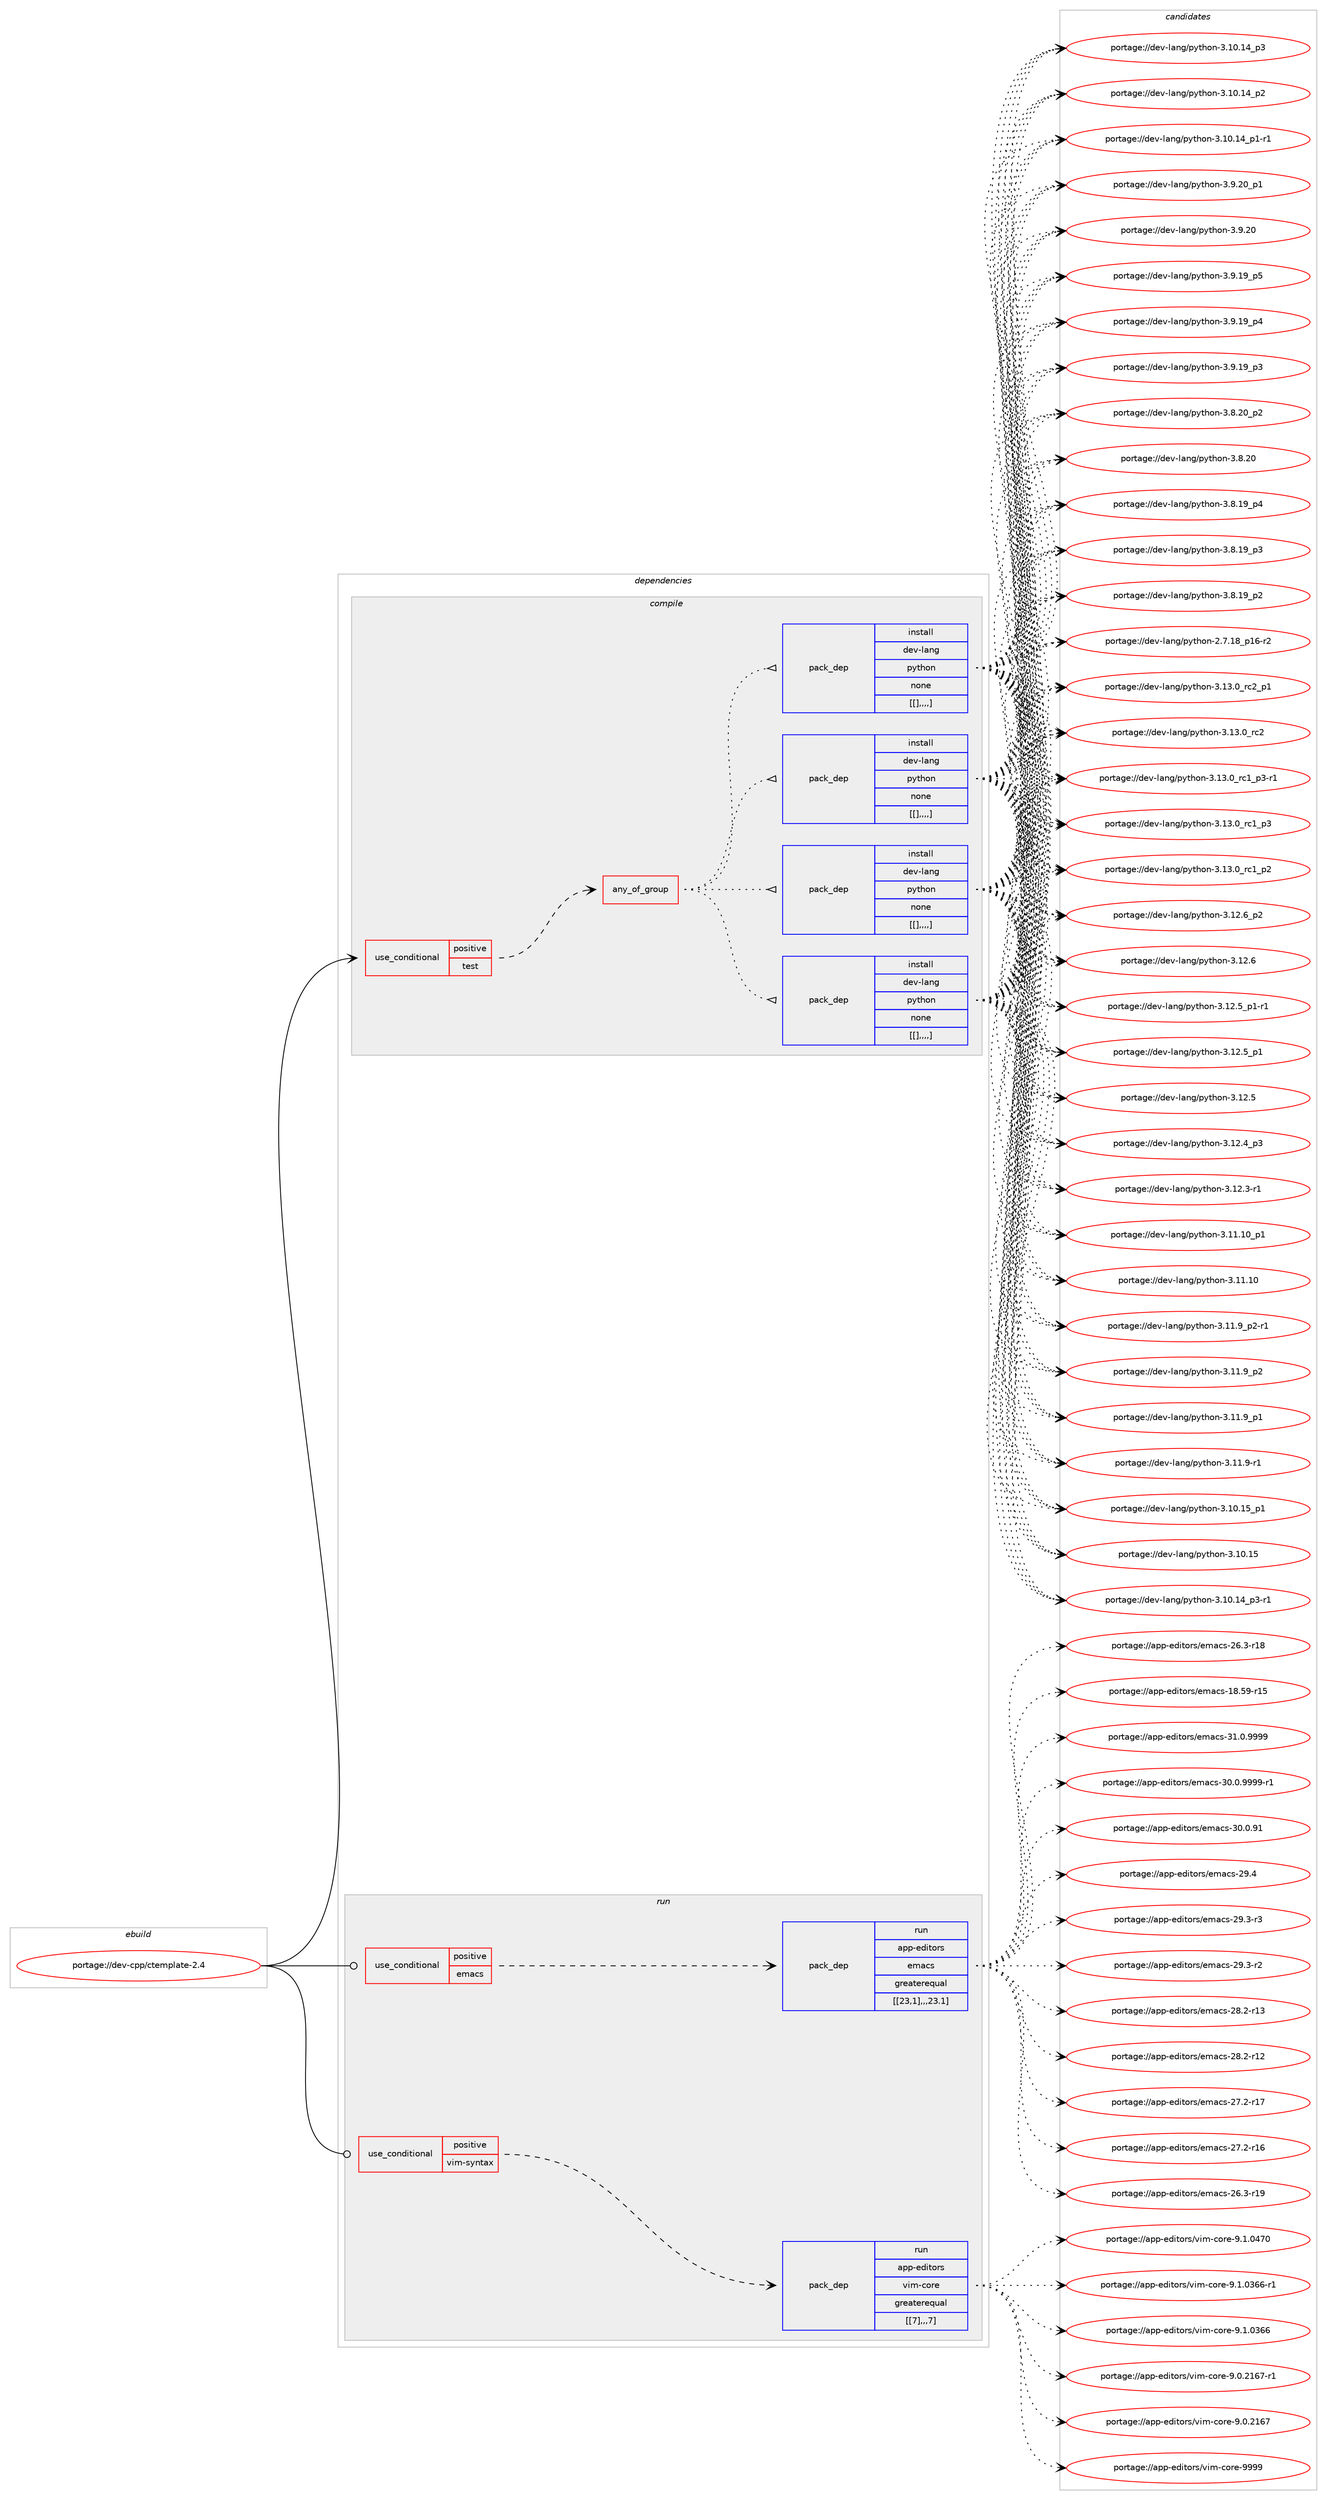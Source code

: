 digraph prolog {

# *************
# Graph options
# *************

newrank=true;
concentrate=true;
compound=true;
graph [rankdir=LR,fontname=Helvetica,fontsize=10,ranksep=1.5];#, ranksep=2.5, nodesep=0.2];
edge  [arrowhead=vee];
node  [fontname=Helvetica,fontsize=10];

# **********
# The ebuild
# **********

subgraph cluster_leftcol {
color=gray;
label=<<i>ebuild</i>>;
id [label="portage://dev-cpp/ctemplate-2.4", color=red, width=4, href="../dev-cpp/ctemplate-2.4.svg"];
}

# ****************
# The dependencies
# ****************

subgraph cluster_midcol {
color=gray;
label=<<i>dependencies</i>>;
subgraph cluster_compile {
fillcolor="#eeeeee";
style=filled;
label=<<i>compile</i>>;
subgraph cond17157 {
dependency64709 [label=<<TABLE BORDER="0" CELLBORDER="1" CELLSPACING="0" CELLPADDING="4"><TR><TD ROWSPAN="3" CELLPADDING="10">use_conditional</TD></TR><TR><TD>positive</TD></TR><TR><TD>test</TD></TR></TABLE>>, shape=none, color=red];
subgraph any848 {
dependency64710 [label=<<TABLE BORDER="0" CELLBORDER="1" CELLSPACING="0" CELLPADDING="4"><TR><TD CELLPADDING="10">any_of_group</TD></TR></TABLE>>, shape=none, color=red];subgraph pack46635 {
dependency64711 [label=<<TABLE BORDER="0" CELLBORDER="1" CELLSPACING="0" CELLPADDING="4" WIDTH="220"><TR><TD ROWSPAN="6" CELLPADDING="30">pack_dep</TD></TR><TR><TD WIDTH="110">install</TD></TR><TR><TD>dev-lang</TD></TR><TR><TD>python</TD></TR><TR><TD>none</TD></TR><TR><TD>[[],,,,]</TD></TR></TABLE>>, shape=none, color=blue];
}
dependency64710:e -> dependency64711:w [weight=20,style="dotted",arrowhead="oinv"];
subgraph pack46636 {
dependency64712 [label=<<TABLE BORDER="0" CELLBORDER="1" CELLSPACING="0" CELLPADDING="4" WIDTH="220"><TR><TD ROWSPAN="6" CELLPADDING="30">pack_dep</TD></TR><TR><TD WIDTH="110">install</TD></TR><TR><TD>dev-lang</TD></TR><TR><TD>python</TD></TR><TR><TD>none</TD></TR><TR><TD>[[],,,,]</TD></TR></TABLE>>, shape=none, color=blue];
}
dependency64710:e -> dependency64712:w [weight=20,style="dotted",arrowhead="oinv"];
subgraph pack46637 {
dependency64713 [label=<<TABLE BORDER="0" CELLBORDER="1" CELLSPACING="0" CELLPADDING="4" WIDTH="220"><TR><TD ROWSPAN="6" CELLPADDING="30">pack_dep</TD></TR><TR><TD WIDTH="110">install</TD></TR><TR><TD>dev-lang</TD></TR><TR><TD>python</TD></TR><TR><TD>none</TD></TR><TR><TD>[[],,,,]</TD></TR></TABLE>>, shape=none, color=blue];
}
dependency64710:e -> dependency64713:w [weight=20,style="dotted",arrowhead="oinv"];
subgraph pack46638 {
dependency64714 [label=<<TABLE BORDER="0" CELLBORDER="1" CELLSPACING="0" CELLPADDING="4" WIDTH="220"><TR><TD ROWSPAN="6" CELLPADDING="30">pack_dep</TD></TR><TR><TD WIDTH="110">install</TD></TR><TR><TD>dev-lang</TD></TR><TR><TD>python</TD></TR><TR><TD>none</TD></TR><TR><TD>[[],,,,]</TD></TR></TABLE>>, shape=none, color=blue];
}
dependency64710:e -> dependency64714:w [weight=20,style="dotted",arrowhead="oinv"];
}
dependency64709:e -> dependency64710:w [weight=20,style="dashed",arrowhead="vee"];
}
id:e -> dependency64709:w [weight=20,style="solid",arrowhead="vee"];
}
subgraph cluster_compileandrun {
fillcolor="#eeeeee";
style=filled;
label=<<i>compile and run</i>>;
}
subgraph cluster_run {
fillcolor="#eeeeee";
style=filled;
label=<<i>run</i>>;
subgraph cond17158 {
dependency64715 [label=<<TABLE BORDER="0" CELLBORDER="1" CELLSPACING="0" CELLPADDING="4"><TR><TD ROWSPAN="3" CELLPADDING="10">use_conditional</TD></TR><TR><TD>positive</TD></TR><TR><TD>emacs</TD></TR></TABLE>>, shape=none, color=red];
subgraph pack46639 {
dependency64716 [label=<<TABLE BORDER="0" CELLBORDER="1" CELLSPACING="0" CELLPADDING="4" WIDTH="220"><TR><TD ROWSPAN="6" CELLPADDING="30">pack_dep</TD></TR><TR><TD WIDTH="110">run</TD></TR><TR><TD>app-editors</TD></TR><TR><TD>emacs</TD></TR><TR><TD>greaterequal</TD></TR><TR><TD>[[23,1],,,23.1]</TD></TR></TABLE>>, shape=none, color=blue];
}
dependency64715:e -> dependency64716:w [weight=20,style="dashed",arrowhead="vee"];
}
id:e -> dependency64715:w [weight=20,style="solid",arrowhead="odot"];
subgraph cond17159 {
dependency64717 [label=<<TABLE BORDER="0" CELLBORDER="1" CELLSPACING="0" CELLPADDING="4"><TR><TD ROWSPAN="3" CELLPADDING="10">use_conditional</TD></TR><TR><TD>positive</TD></TR><TR><TD>vim-syntax</TD></TR></TABLE>>, shape=none, color=red];
subgraph pack46640 {
dependency64718 [label=<<TABLE BORDER="0" CELLBORDER="1" CELLSPACING="0" CELLPADDING="4" WIDTH="220"><TR><TD ROWSPAN="6" CELLPADDING="30">pack_dep</TD></TR><TR><TD WIDTH="110">run</TD></TR><TR><TD>app-editors</TD></TR><TR><TD>vim-core</TD></TR><TR><TD>greaterequal</TD></TR><TR><TD>[[7],,,7]</TD></TR></TABLE>>, shape=none, color=blue];
}
dependency64717:e -> dependency64718:w [weight=20,style="dashed",arrowhead="vee"];
}
id:e -> dependency64717:w [weight=20,style="solid",arrowhead="odot"];
}
}

# **************
# The candidates
# **************

subgraph cluster_choices {
rank=same;
color=gray;
label=<<i>candidates</i>>;

subgraph choice46635 {
color=black;
nodesep=1;
choice100101118451089711010347112121116104111110455146495146489511499509511249 [label="portage://dev-lang/python-3.13.0_rc2_p1", color=red, width=4,href="../dev-lang/python-3.13.0_rc2_p1.svg"];
choice10010111845108971101034711212111610411111045514649514648951149950 [label="portage://dev-lang/python-3.13.0_rc2", color=red, width=4,href="../dev-lang/python-3.13.0_rc2.svg"];
choice1001011184510897110103471121211161041111104551464951464895114994995112514511449 [label="portage://dev-lang/python-3.13.0_rc1_p3-r1", color=red, width=4,href="../dev-lang/python-3.13.0_rc1_p3-r1.svg"];
choice100101118451089711010347112121116104111110455146495146489511499499511251 [label="portage://dev-lang/python-3.13.0_rc1_p3", color=red, width=4,href="../dev-lang/python-3.13.0_rc1_p3.svg"];
choice100101118451089711010347112121116104111110455146495146489511499499511250 [label="portage://dev-lang/python-3.13.0_rc1_p2", color=red, width=4,href="../dev-lang/python-3.13.0_rc1_p2.svg"];
choice100101118451089711010347112121116104111110455146495046549511250 [label="portage://dev-lang/python-3.12.6_p2", color=red, width=4,href="../dev-lang/python-3.12.6_p2.svg"];
choice10010111845108971101034711212111610411111045514649504654 [label="portage://dev-lang/python-3.12.6", color=red, width=4,href="../dev-lang/python-3.12.6.svg"];
choice1001011184510897110103471121211161041111104551464950465395112494511449 [label="portage://dev-lang/python-3.12.5_p1-r1", color=red, width=4,href="../dev-lang/python-3.12.5_p1-r1.svg"];
choice100101118451089711010347112121116104111110455146495046539511249 [label="portage://dev-lang/python-3.12.5_p1", color=red, width=4,href="../dev-lang/python-3.12.5_p1.svg"];
choice10010111845108971101034711212111610411111045514649504653 [label="portage://dev-lang/python-3.12.5", color=red, width=4,href="../dev-lang/python-3.12.5.svg"];
choice100101118451089711010347112121116104111110455146495046529511251 [label="portage://dev-lang/python-3.12.4_p3", color=red, width=4,href="../dev-lang/python-3.12.4_p3.svg"];
choice100101118451089711010347112121116104111110455146495046514511449 [label="portage://dev-lang/python-3.12.3-r1", color=red, width=4,href="../dev-lang/python-3.12.3-r1.svg"];
choice10010111845108971101034711212111610411111045514649494649489511249 [label="portage://dev-lang/python-3.11.10_p1", color=red, width=4,href="../dev-lang/python-3.11.10_p1.svg"];
choice1001011184510897110103471121211161041111104551464949464948 [label="portage://dev-lang/python-3.11.10", color=red, width=4,href="../dev-lang/python-3.11.10.svg"];
choice1001011184510897110103471121211161041111104551464949465795112504511449 [label="portage://dev-lang/python-3.11.9_p2-r1", color=red, width=4,href="../dev-lang/python-3.11.9_p2-r1.svg"];
choice100101118451089711010347112121116104111110455146494946579511250 [label="portage://dev-lang/python-3.11.9_p2", color=red, width=4,href="../dev-lang/python-3.11.9_p2.svg"];
choice100101118451089711010347112121116104111110455146494946579511249 [label="portage://dev-lang/python-3.11.9_p1", color=red, width=4,href="../dev-lang/python-3.11.9_p1.svg"];
choice100101118451089711010347112121116104111110455146494946574511449 [label="portage://dev-lang/python-3.11.9-r1", color=red, width=4,href="../dev-lang/python-3.11.9-r1.svg"];
choice10010111845108971101034711212111610411111045514649484649539511249 [label="portage://dev-lang/python-3.10.15_p1", color=red, width=4,href="../dev-lang/python-3.10.15_p1.svg"];
choice1001011184510897110103471121211161041111104551464948464953 [label="portage://dev-lang/python-3.10.15", color=red, width=4,href="../dev-lang/python-3.10.15.svg"];
choice100101118451089711010347112121116104111110455146494846495295112514511449 [label="portage://dev-lang/python-3.10.14_p3-r1", color=red, width=4,href="../dev-lang/python-3.10.14_p3-r1.svg"];
choice10010111845108971101034711212111610411111045514649484649529511251 [label="portage://dev-lang/python-3.10.14_p3", color=red, width=4,href="../dev-lang/python-3.10.14_p3.svg"];
choice10010111845108971101034711212111610411111045514649484649529511250 [label="portage://dev-lang/python-3.10.14_p2", color=red, width=4,href="../dev-lang/python-3.10.14_p2.svg"];
choice100101118451089711010347112121116104111110455146494846495295112494511449 [label="portage://dev-lang/python-3.10.14_p1-r1", color=red, width=4,href="../dev-lang/python-3.10.14_p1-r1.svg"];
choice100101118451089711010347112121116104111110455146574650489511249 [label="portage://dev-lang/python-3.9.20_p1", color=red, width=4,href="../dev-lang/python-3.9.20_p1.svg"];
choice10010111845108971101034711212111610411111045514657465048 [label="portage://dev-lang/python-3.9.20", color=red, width=4,href="../dev-lang/python-3.9.20.svg"];
choice100101118451089711010347112121116104111110455146574649579511253 [label="portage://dev-lang/python-3.9.19_p5", color=red, width=4,href="../dev-lang/python-3.9.19_p5.svg"];
choice100101118451089711010347112121116104111110455146574649579511252 [label="portage://dev-lang/python-3.9.19_p4", color=red, width=4,href="../dev-lang/python-3.9.19_p4.svg"];
choice100101118451089711010347112121116104111110455146574649579511251 [label="portage://dev-lang/python-3.9.19_p3", color=red, width=4,href="../dev-lang/python-3.9.19_p3.svg"];
choice100101118451089711010347112121116104111110455146564650489511250 [label="portage://dev-lang/python-3.8.20_p2", color=red, width=4,href="../dev-lang/python-3.8.20_p2.svg"];
choice10010111845108971101034711212111610411111045514656465048 [label="portage://dev-lang/python-3.8.20", color=red, width=4,href="../dev-lang/python-3.8.20.svg"];
choice100101118451089711010347112121116104111110455146564649579511252 [label="portage://dev-lang/python-3.8.19_p4", color=red, width=4,href="../dev-lang/python-3.8.19_p4.svg"];
choice100101118451089711010347112121116104111110455146564649579511251 [label="portage://dev-lang/python-3.8.19_p3", color=red, width=4,href="../dev-lang/python-3.8.19_p3.svg"];
choice100101118451089711010347112121116104111110455146564649579511250 [label="portage://dev-lang/python-3.8.19_p2", color=red, width=4,href="../dev-lang/python-3.8.19_p2.svg"];
choice100101118451089711010347112121116104111110455046554649569511249544511450 [label="portage://dev-lang/python-2.7.18_p16-r2", color=red, width=4,href="../dev-lang/python-2.7.18_p16-r2.svg"];
dependency64711:e -> choice100101118451089711010347112121116104111110455146495146489511499509511249:w [style=dotted,weight="100"];
dependency64711:e -> choice10010111845108971101034711212111610411111045514649514648951149950:w [style=dotted,weight="100"];
dependency64711:e -> choice1001011184510897110103471121211161041111104551464951464895114994995112514511449:w [style=dotted,weight="100"];
dependency64711:e -> choice100101118451089711010347112121116104111110455146495146489511499499511251:w [style=dotted,weight="100"];
dependency64711:e -> choice100101118451089711010347112121116104111110455146495146489511499499511250:w [style=dotted,weight="100"];
dependency64711:e -> choice100101118451089711010347112121116104111110455146495046549511250:w [style=dotted,weight="100"];
dependency64711:e -> choice10010111845108971101034711212111610411111045514649504654:w [style=dotted,weight="100"];
dependency64711:e -> choice1001011184510897110103471121211161041111104551464950465395112494511449:w [style=dotted,weight="100"];
dependency64711:e -> choice100101118451089711010347112121116104111110455146495046539511249:w [style=dotted,weight="100"];
dependency64711:e -> choice10010111845108971101034711212111610411111045514649504653:w [style=dotted,weight="100"];
dependency64711:e -> choice100101118451089711010347112121116104111110455146495046529511251:w [style=dotted,weight="100"];
dependency64711:e -> choice100101118451089711010347112121116104111110455146495046514511449:w [style=dotted,weight="100"];
dependency64711:e -> choice10010111845108971101034711212111610411111045514649494649489511249:w [style=dotted,weight="100"];
dependency64711:e -> choice1001011184510897110103471121211161041111104551464949464948:w [style=dotted,weight="100"];
dependency64711:e -> choice1001011184510897110103471121211161041111104551464949465795112504511449:w [style=dotted,weight="100"];
dependency64711:e -> choice100101118451089711010347112121116104111110455146494946579511250:w [style=dotted,weight="100"];
dependency64711:e -> choice100101118451089711010347112121116104111110455146494946579511249:w [style=dotted,weight="100"];
dependency64711:e -> choice100101118451089711010347112121116104111110455146494946574511449:w [style=dotted,weight="100"];
dependency64711:e -> choice10010111845108971101034711212111610411111045514649484649539511249:w [style=dotted,weight="100"];
dependency64711:e -> choice1001011184510897110103471121211161041111104551464948464953:w [style=dotted,weight="100"];
dependency64711:e -> choice100101118451089711010347112121116104111110455146494846495295112514511449:w [style=dotted,weight="100"];
dependency64711:e -> choice10010111845108971101034711212111610411111045514649484649529511251:w [style=dotted,weight="100"];
dependency64711:e -> choice10010111845108971101034711212111610411111045514649484649529511250:w [style=dotted,weight="100"];
dependency64711:e -> choice100101118451089711010347112121116104111110455146494846495295112494511449:w [style=dotted,weight="100"];
dependency64711:e -> choice100101118451089711010347112121116104111110455146574650489511249:w [style=dotted,weight="100"];
dependency64711:e -> choice10010111845108971101034711212111610411111045514657465048:w [style=dotted,weight="100"];
dependency64711:e -> choice100101118451089711010347112121116104111110455146574649579511253:w [style=dotted,weight="100"];
dependency64711:e -> choice100101118451089711010347112121116104111110455146574649579511252:w [style=dotted,weight="100"];
dependency64711:e -> choice100101118451089711010347112121116104111110455146574649579511251:w [style=dotted,weight="100"];
dependency64711:e -> choice100101118451089711010347112121116104111110455146564650489511250:w [style=dotted,weight="100"];
dependency64711:e -> choice10010111845108971101034711212111610411111045514656465048:w [style=dotted,weight="100"];
dependency64711:e -> choice100101118451089711010347112121116104111110455146564649579511252:w [style=dotted,weight="100"];
dependency64711:e -> choice100101118451089711010347112121116104111110455146564649579511251:w [style=dotted,weight="100"];
dependency64711:e -> choice100101118451089711010347112121116104111110455146564649579511250:w [style=dotted,weight="100"];
dependency64711:e -> choice100101118451089711010347112121116104111110455046554649569511249544511450:w [style=dotted,weight="100"];
}
subgraph choice46636 {
color=black;
nodesep=1;
choice100101118451089711010347112121116104111110455146495146489511499509511249 [label="portage://dev-lang/python-3.13.0_rc2_p1", color=red, width=4,href="../dev-lang/python-3.13.0_rc2_p1.svg"];
choice10010111845108971101034711212111610411111045514649514648951149950 [label="portage://dev-lang/python-3.13.0_rc2", color=red, width=4,href="../dev-lang/python-3.13.0_rc2.svg"];
choice1001011184510897110103471121211161041111104551464951464895114994995112514511449 [label="portage://dev-lang/python-3.13.0_rc1_p3-r1", color=red, width=4,href="../dev-lang/python-3.13.0_rc1_p3-r1.svg"];
choice100101118451089711010347112121116104111110455146495146489511499499511251 [label="portage://dev-lang/python-3.13.0_rc1_p3", color=red, width=4,href="../dev-lang/python-3.13.0_rc1_p3.svg"];
choice100101118451089711010347112121116104111110455146495146489511499499511250 [label="portage://dev-lang/python-3.13.0_rc1_p2", color=red, width=4,href="../dev-lang/python-3.13.0_rc1_p2.svg"];
choice100101118451089711010347112121116104111110455146495046549511250 [label="portage://dev-lang/python-3.12.6_p2", color=red, width=4,href="../dev-lang/python-3.12.6_p2.svg"];
choice10010111845108971101034711212111610411111045514649504654 [label="portage://dev-lang/python-3.12.6", color=red, width=4,href="../dev-lang/python-3.12.6.svg"];
choice1001011184510897110103471121211161041111104551464950465395112494511449 [label="portage://dev-lang/python-3.12.5_p1-r1", color=red, width=4,href="../dev-lang/python-3.12.5_p1-r1.svg"];
choice100101118451089711010347112121116104111110455146495046539511249 [label="portage://dev-lang/python-3.12.5_p1", color=red, width=4,href="../dev-lang/python-3.12.5_p1.svg"];
choice10010111845108971101034711212111610411111045514649504653 [label="portage://dev-lang/python-3.12.5", color=red, width=4,href="../dev-lang/python-3.12.5.svg"];
choice100101118451089711010347112121116104111110455146495046529511251 [label="portage://dev-lang/python-3.12.4_p3", color=red, width=4,href="../dev-lang/python-3.12.4_p3.svg"];
choice100101118451089711010347112121116104111110455146495046514511449 [label="portage://dev-lang/python-3.12.3-r1", color=red, width=4,href="../dev-lang/python-3.12.3-r1.svg"];
choice10010111845108971101034711212111610411111045514649494649489511249 [label="portage://dev-lang/python-3.11.10_p1", color=red, width=4,href="../dev-lang/python-3.11.10_p1.svg"];
choice1001011184510897110103471121211161041111104551464949464948 [label="portage://dev-lang/python-3.11.10", color=red, width=4,href="../dev-lang/python-3.11.10.svg"];
choice1001011184510897110103471121211161041111104551464949465795112504511449 [label="portage://dev-lang/python-3.11.9_p2-r1", color=red, width=4,href="../dev-lang/python-3.11.9_p2-r1.svg"];
choice100101118451089711010347112121116104111110455146494946579511250 [label="portage://dev-lang/python-3.11.9_p2", color=red, width=4,href="../dev-lang/python-3.11.9_p2.svg"];
choice100101118451089711010347112121116104111110455146494946579511249 [label="portage://dev-lang/python-3.11.9_p1", color=red, width=4,href="../dev-lang/python-3.11.9_p1.svg"];
choice100101118451089711010347112121116104111110455146494946574511449 [label="portage://dev-lang/python-3.11.9-r1", color=red, width=4,href="../dev-lang/python-3.11.9-r1.svg"];
choice10010111845108971101034711212111610411111045514649484649539511249 [label="portage://dev-lang/python-3.10.15_p1", color=red, width=4,href="../dev-lang/python-3.10.15_p1.svg"];
choice1001011184510897110103471121211161041111104551464948464953 [label="portage://dev-lang/python-3.10.15", color=red, width=4,href="../dev-lang/python-3.10.15.svg"];
choice100101118451089711010347112121116104111110455146494846495295112514511449 [label="portage://dev-lang/python-3.10.14_p3-r1", color=red, width=4,href="../dev-lang/python-3.10.14_p3-r1.svg"];
choice10010111845108971101034711212111610411111045514649484649529511251 [label="portage://dev-lang/python-3.10.14_p3", color=red, width=4,href="../dev-lang/python-3.10.14_p3.svg"];
choice10010111845108971101034711212111610411111045514649484649529511250 [label="portage://dev-lang/python-3.10.14_p2", color=red, width=4,href="../dev-lang/python-3.10.14_p2.svg"];
choice100101118451089711010347112121116104111110455146494846495295112494511449 [label="portage://dev-lang/python-3.10.14_p1-r1", color=red, width=4,href="../dev-lang/python-3.10.14_p1-r1.svg"];
choice100101118451089711010347112121116104111110455146574650489511249 [label="portage://dev-lang/python-3.9.20_p1", color=red, width=4,href="../dev-lang/python-3.9.20_p1.svg"];
choice10010111845108971101034711212111610411111045514657465048 [label="portage://dev-lang/python-3.9.20", color=red, width=4,href="../dev-lang/python-3.9.20.svg"];
choice100101118451089711010347112121116104111110455146574649579511253 [label="portage://dev-lang/python-3.9.19_p5", color=red, width=4,href="../dev-lang/python-3.9.19_p5.svg"];
choice100101118451089711010347112121116104111110455146574649579511252 [label="portage://dev-lang/python-3.9.19_p4", color=red, width=4,href="../dev-lang/python-3.9.19_p4.svg"];
choice100101118451089711010347112121116104111110455146574649579511251 [label="portage://dev-lang/python-3.9.19_p3", color=red, width=4,href="../dev-lang/python-3.9.19_p3.svg"];
choice100101118451089711010347112121116104111110455146564650489511250 [label="portage://dev-lang/python-3.8.20_p2", color=red, width=4,href="../dev-lang/python-3.8.20_p2.svg"];
choice10010111845108971101034711212111610411111045514656465048 [label="portage://dev-lang/python-3.8.20", color=red, width=4,href="../dev-lang/python-3.8.20.svg"];
choice100101118451089711010347112121116104111110455146564649579511252 [label="portage://dev-lang/python-3.8.19_p4", color=red, width=4,href="../dev-lang/python-3.8.19_p4.svg"];
choice100101118451089711010347112121116104111110455146564649579511251 [label="portage://dev-lang/python-3.8.19_p3", color=red, width=4,href="../dev-lang/python-3.8.19_p3.svg"];
choice100101118451089711010347112121116104111110455146564649579511250 [label="portage://dev-lang/python-3.8.19_p2", color=red, width=4,href="../dev-lang/python-3.8.19_p2.svg"];
choice100101118451089711010347112121116104111110455046554649569511249544511450 [label="portage://dev-lang/python-2.7.18_p16-r2", color=red, width=4,href="../dev-lang/python-2.7.18_p16-r2.svg"];
dependency64712:e -> choice100101118451089711010347112121116104111110455146495146489511499509511249:w [style=dotted,weight="100"];
dependency64712:e -> choice10010111845108971101034711212111610411111045514649514648951149950:w [style=dotted,weight="100"];
dependency64712:e -> choice1001011184510897110103471121211161041111104551464951464895114994995112514511449:w [style=dotted,weight="100"];
dependency64712:e -> choice100101118451089711010347112121116104111110455146495146489511499499511251:w [style=dotted,weight="100"];
dependency64712:e -> choice100101118451089711010347112121116104111110455146495146489511499499511250:w [style=dotted,weight="100"];
dependency64712:e -> choice100101118451089711010347112121116104111110455146495046549511250:w [style=dotted,weight="100"];
dependency64712:e -> choice10010111845108971101034711212111610411111045514649504654:w [style=dotted,weight="100"];
dependency64712:e -> choice1001011184510897110103471121211161041111104551464950465395112494511449:w [style=dotted,weight="100"];
dependency64712:e -> choice100101118451089711010347112121116104111110455146495046539511249:w [style=dotted,weight="100"];
dependency64712:e -> choice10010111845108971101034711212111610411111045514649504653:w [style=dotted,weight="100"];
dependency64712:e -> choice100101118451089711010347112121116104111110455146495046529511251:w [style=dotted,weight="100"];
dependency64712:e -> choice100101118451089711010347112121116104111110455146495046514511449:w [style=dotted,weight="100"];
dependency64712:e -> choice10010111845108971101034711212111610411111045514649494649489511249:w [style=dotted,weight="100"];
dependency64712:e -> choice1001011184510897110103471121211161041111104551464949464948:w [style=dotted,weight="100"];
dependency64712:e -> choice1001011184510897110103471121211161041111104551464949465795112504511449:w [style=dotted,weight="100"];
dependency64712:e -> choice100101118451089711010347112121116104111110455146494946579511250:w [style=dotted,weight="100"];
dependency64712:e -> choice100101118451089711010347112121116104111110455146494946579511249:w [style=dotted,weight="100"];
dependency64712:e -> choice100101118451089711010347112121116104111110455146494946574511449:w [style=dotted,weight="100"];
dependency64712:e -> choice10010111845108971101034711212111610411111045514649484649539511249:w [style=dotted,weight="100"];
dependency64712:e -> choice1001011184510897110103471121211161041111104551464948464953:w [style=dotted,weight="100"];
dependency64712:e -> choice100101118451089711010347112121116104111110455146494846495295112514511449:w [style=dotted,weight="100"];
dependency64712:e -> choice10010111845108971101034711212111610411111045514649484649529511251:w [style=dotted,weight="100"];
dependency64712:e -> choice10010111845108971101034711212111610411111045514649484649529511250:w [style=dotted,weight="100"];
dependency64712:e -> choice100101118451089711010347112121116104111110455146494846495295112494511449:w [style=dotted,weight="100"];
dependency64712:e -> choice100101118451089711010347112121116104111110455146574650489511249:w [style=dotted,weight="100"];
dependency64712:e -> choice10010111845108971101034711212111610411111045514657465048:w [style=dotted,weight="100"];
dependency64712:e -> choice100101118451089711010347112121116104111110455146574649579511253:w [style=dotted,weight="100"];
dependency64712:e -> choice100101118451089711010347112121116104111110455146574649579511252:w [style=dotted,weight="100"];
dependency64712:e -> choice100101118451089711010347112121116104111110455146574649579511251:w [style=dotted,weight="100"];
dependency64712:e -> choice100101118451089711010347112121116104111110455146564650489511250:w [style=dotted,weight="100"];
dependency64712:e -> choice10010111845108971101034711212111610411111045514656465048:w [style=dotted,weight="100"];
dependency64712:e -> choice100101118451089711010347112121116104111110455146564649579511252:w [style=dotted,weight="100"];
dependency64712:e -> choice100101118451089711010347112121116104111110455146564649579511251:w [style=dotted,weight="100"];
dependency64712:e -> choice100101118451089711010347112121116104111110455146564649579511250:w [style=dotted,weight="100"];
dependency64712:e -> choice100101118451089711010347112121116104111110455046554649569511249544511450:w [style=dotted,weight="100"];
}
subgraph choice46637 {
color=black;
nodesep=1;
choice100101118451089711010347112121116104111110455146495146489511499509511249 [label="portage://dev-lang/python-3.13.0_rc2_p1", color=red, width=4,href="../dev-lang/python-3.13.0_rc2_p1.svg"];
choice10010111845108971101034711212111610411111045514649514648951149950 [label="portage://dev-lang/python-3.13.0_rc2", color=red, width=4,href="../dev-lang/python-3.13.0_rc2.svg"];
choice1001011184510897110103471121211161041111104551464951464895114994995112514511449 [label="portage://dev-lang/python-3.13.0_rc1_p3-r1", color=red, width=4,href="../dev-lang/python-3.13.0_rc1_p3-r1.svg"];
choice100101118451089711010347112121116104111110455146495146489511499499511251 [label="portage://dev-lang/python-3.13.0_rc1_p3", color=red, width=4,href="../dev-lang/python-3.13.0_rc1_p3.svg"];
choice100101118451089711010347112121116104111110455146495146489511499499511250 [label="portage://dev-lang/python-3.13.0_rc1_p2", color=red, width=4,href="../dev-lang/python-3.13.0_rc1_p2.svg"];
choice100101118451089711010347112121116104111110455146495046549511250 [label="portage://dev-lang/python-3.12.6_p2", color=red, width=4,href="../dev-lang/python-3.12.6_p2.svg"];
choice10010111845108971101034711212111610411111045514649504654 [label="portage://dev-lang/python-3.12.6", color=red, width=4,href="../dev-lang/python-3.12.6.svg"];
choice1001011184510897110103471121211161041111104551464950465395112494511449 [label="portage://dev-lang/python-3.12.5_p1-r1", color=red, width=4,href="../dev-lang/python-3.12.5_p1-r1.svg"];
choice100101118451089711010347112121116104111110455146495046539511249 [label="portage://dev-lang/python-3.12.5_p1", color=red, width=4,href="../dev-lang/python-3.12.5_p1.svg"];
choice10010111845108971101034711212111610411111045514649504653 [label="portage://dev-lang/python-3.12.5", color=red, width=4,href="../dev-lang/python-3.12.5.svg"];
choice100101118451089711010347112121116104111110455146495046529511251 [label="portage://dev-lang/python-3.12.4_p3", color=red, width=4,href="../dev-lang/python-3.12.4_p3.svg"];
choice100101118451089711010347112121116104111110455146495046514511449 [label="portage://dev-lang/python-3.12.3-r1", color=red, width=4,href="../dev-lang/python-3.12.3-r1.svg"];
choice10010111845108971101034711212111610411111045514649494649489511249 [label="portage://dev-lang/python-3.11.10_p1", color=red, width=4,href="../dev-lang/python-3.11.10_p1.svg"];
choice1001011184510897110103471121211161041111104551464949464948 [label="portage://dev-lang/python-3.11.10", color=red, width=4,href="../dev-lang/python-3.11.10.svg"];
choice1001011184510897110103471121211161041111104551464949465795112504511449 [label="portage://dev-lang/python-3.11.9_p2-r1", color=red, width=4,href="../dev-lang/python-3.11.9_p2-r1.svg"];
choice100101118451089711010347112121116104111110455146494946579511250 [label="portage://dev-lang/python-3.11.9_p2", color=red, width=4,href="../dev-lang/python-3.11.9_p2.svg"];
choice100101118451089711010347112121116104111110455146494946579511249 [label="portage://dev-lang/python-3.11.9_p1", color=red, width=4,href="../dev-lang/python-3.11.9_p1.svg"];
choice100101118451089711010347112121116104111110455146494946574511449 [label="portage://dev-lang/python-3.11.9-r1", color=red, width=4,href="../dev-lang/python-3.11.9-r1.svg"];
choice10010111845108971101034711212111610411111045514649484649539511249 [label="portage://dev-lang/python-3.10.15_p1", color=red, width=4,href="../dev-lang/python-3.10.15_p1.svg"];
choice1001011184510897110103471121211161041111104551464948464953 [label="portage://dev-lang/python-3.10.15", color=red, width=4,href="../dev-lang/python-3.10.15.svg"];
choice100101118451089711010347112121116104111110455146494846495295112514511449 [label="portage://dev-lang/python-3.10.14_p3-r1", color=red, width=4,href="../dev-lang/python-3.10.14_p3-r1.svg"];
choice10010111845108971101034711212111610411111045514649484649529511251 [label="portage://dev-lang/python-3.10.14_p3", color=red, width=4,href="../dev-lang/python-3.10.14_p3.svg"];
choice10010111845108971101034711212111610411111045514649484649529511250 [label="portage://dev-lang/python-3.10.14_p2", color=red, width=4,href="../dev-lang/python-3.10.14_p2.svg"];
choice100101118451089711010347112121116104111110455146494846495295112494511449 [label="portage://dev-lang/python-3.10.14_p1-r1", color=red, width=4,href="../dev-lang/python-3.10.14_p1-r1.svg"];
choice100101118451089711010347112121116104111110455146574650489511249 [label="portage://dev-lang/python-3.9.20_p1", color=red, width=4,href="../dev-lang/python-3.9.20_p1.svg"];
choice10010111845108971101034711212111610411111045514657465048 [label="portage://dev-lang/python-3.9.20", color=red, width=4,href="../dev-lang/python-3.9.20.svg"];
choice100101118451089711010347112121116104111110455146574649579511253 [label="portage://dev-lang/python-3.9.19_p5", color=red, width=4,href="../dev-lang/python-3.9.19_p5.svg"];
choice100101118451089711010347112121116104111110455146574649579511252 [label="portage://dev-lang/python-3.9.19_p4", color=red, width=4,href="../dev-lang/python-3.9.19_p4.svg"];
choice100101118451089711010347112121116104111110455146574649579511251 [label="portage://dev-lang/python-3.9.19_p3", color=red, width=4,href="../dev-lang/python-3.9.19_p3.svg"];
choice100101118451089711010347112121116104111110455146564650489511250 [label="portage://dev-lang/python-3.8.20_p2", color=red, width=4,href="../dev-lang/python-3.8.20_p2.svg"];
choice10010111845108971101034711212111610411111045514656465048 [label="portage://dev-lang/python-3.8.20", color=red, width=4,href="../dev-lang/python-3.8.20.svg"];
choice100101118451089711010347112121116104111110455146564649579511252 [label="portage://dev-lang/python-3.8.19_p4", color=red, width=4,href="../dev-lang/python-3.8.19_p4.svg"];
choice100101118451089711010347112121116104111110455146564649579511251 [label="portage://dev-lang/python-3.8.19_p3", color=red, width=4,href="../dev-lang/python-3.8.19_p3.svg"];
choice100101118451089711010347112121116104111110455146564649579511250 [label="portage://dev-lang/python-3.8.19_p2", color=red, width=4,href="../dev-lang/python-3.8.19_p2.svg"];
choice100101118451089711010347112121116104111110455046554649569511249544511450 [label="portage://dev-lang/python-2.7.18_p16-r2", color=red, width=4,href="../dev-lang/python-2.7.18_p16-r2.svg"];
dependency64713:e -> choice100101118451089711010347112121116104111110455146495146489511499509511249:w [style=dotted,weight="100"];
dependency64713:e -> choice10010111845108971101034711212111610411111045514649514648951149950:w [style=dotted,weight="100"];
dependency64713:e -> choice1001011184510897110103471121211161041111104551464951464895114994995112514511449:w [style=dotted,weight="100"];
dependency64713:e -> choice100101118451089711010347112121116104111110455146495146489511499499511251:w [style=dotted,weight="100"];
dependency64713:e -> choice100101118451089711010347112121116104111110455146495146489511499499511250:w [style=dotted,weight="100"];
dependency64713:e -> choice100101118451089711010347112121116104111110455146495046549511250:w [style=dotted,weight="100"];
dependency64713:e -> choice10010111845108971101034711212111610411111045514649504654:w [style=dotted,weight="100"];
dependency64713:e -> choice1001011184510897110103471121211161041111104551464950465395112494511449:w [style=dotted,weight="100"];
dependency64713:e -> choice100101118451089711010347112121116104111110455146495046539511249:w [style=dotted,weight="100"];
dependency64713:e -> choice10010111845108971101034711212111610411111045514649504653:w [style=dotted,weight="100"];
dependency64713:e -> choice100101118451089711010347112121116104111110455146495046529511251:w [style=dotted,weight="100"];
dependency64713:e -> choice100101118451089711010347112121116104111110455146495046514511449:w [style=dotted,weight="100"];
dependency64713:e -> choice10010111845108971101034711212111610411111045514649494649489511249:w [style=dotted,weight="100"];
dependency64713:e -> choice1001011184510897110103471121211161041111104551464949464948:w [style=dotted,weight="100"];
dependency64713:e -> choice1001011184510897110103471121211161041111104551464949465795112504511449:w [style=dotted,weight="100"];
dependency64713:e -> choice100101118451089711010347112121116104111110455146494946579511250:w [style=dotted,weight="100"];
dependency64713:e -> choice100101118451089711010347112121116104111110455146494946579511249:w [style=dotted,weight="100"];
dependency64713:e -> choice100101118451089711010347112121116104111110455146494946574511449:w [style=dotted,weight="100"];
dependency64713:e -> choice10010111845108971101034711212111610411111045514649484649539511249:w [style=dotted,weight="100"];
dependency64713:e -> choice1001011184510897110103471121211161041111104551464948464953:w [style=dotted,weight="100"];
dependency64713:e -> choice100101118451089711010347112121116104111110455146494846495295112514511449:w [style=dotted,weight="100"];
dependency64713:e -> choice10010111845108971101034711212111610411111045514649484649529511251:w [style=dotted,weight="100"];
dependency64713:e -> choice10010111845108971101034711212111610411111045514649484649529511250:w [style=dotted,weight="100"];
dependency64713:e -> choice100101118451089711010347112121116104111110455146494846495295112494511449:w [style=dotted,weight="100"];
dependency64713:e -> choice100101118451089711010347112121116104111110455146574650489511249:w [style=dotted,weight="100"];
dependency64713:e -> choice10010111845108971101034711212111610411111045514657465048:w [style=dotted,weight="100"];
dependency64713:e -> choice100101118451089711010347112121116104111110455146574649579511253:w [style=dotted,weight="100"];
dependency64713:e -> choice100101118451089711010347112121116104111110455146574649579511252:w [style=dotted,weight="100"];
dependency64713:e -> choice100101118451089711010347112121116104111110455146574649579511251:w [style=dotted,weight="100"];
dependency64713:e -> choice100101118451089711010347112121116104111110455146564650489511250:w [style=dotted,weight="100"];
dependency64713:e -> choice10010111845108971101034711212111610411111045514656465048:w [style=dotted,weight="100"];
dependency64713:e -> choice100101118451089711010347112121116104111110455146564649579511252:w [style=dotted,weight="100"];
dependency64713:e -> choice100101118451089711010347112121116104111110455146564649579511251:w [style=dotted,weight="100"];
dependency64713:e -> choice100101118451089711010347112121116104111110455146564649579511250:w [style=dotted,weight="100"];
dependency64713:e -> choice100101118451089711010347112121116104111110455046554649569511249544511450:w [style=dotted,weight="100"];
}
subgraph choice46638 {
color=black;
nodesep=1;
choice100101118451089711010347112121116104111110455146495146489511499509511249 [label="portage://dev-lang/python-3.13.0_rc2_p1", color=red, width=4,href="../dev-lang/python-3.13.0_rc2_p1.svg"];
choice10010111845108971101034711212111610411111045514649514648951149950 [label="portage://dev-lang/python-3.13.0_rc2", color=red, width=4,href="../dev-lang/python-3.13.0_rc2.svg"];
choice1001011184510897110103471121211161041111104551464951464895114994995112514511449 [label="portage://dev-lang/python-3.13.0_rc1_p3-r1", color=red, width=4,href="../dev-lang/python-3.13.0_rc1_p3-r1.svg"];
choice100101118451089711010347112121116104111110455146495146489511499499511251 [label="portage://dev-lang/python-3.13.0_rc1_p3", color=red, width=4,href="../dev-lang/python-3.13.0_rc1_p3.svg"];
choice100101118451089711010347112121116104111110455146495146489511499499511250 [label="portage://dev-lang/python-3.13.0_rc1_p2", color=red, width=4,href="../dev-lang/python-3.13.0_rc1_p2.svg"];
choice100101118451089711010347112121116104111110455146495046549511250 [label="portage://dev-lang/python-3.12.6_p2", color=red, width=4,href="../dev-lang/python-3.12.6_p2.svg"];
choice10010111845108971101034711212111610411111045514649504654 [label="portage://dev-lang/python-3.12.6", color=red, width=4,href="../dev-lang/python-3.12.6.svg"];
choice1001011184510897110103471121211161041111104551464950465395112494511449 [label="portage://dev-lang/python-3.12.5_p1-r1", color=red, width=4,href="../dev-lang/python-3.12.5_p1-r1.svg"];
choice100101118451089711010347112121116104111110455146495046539511249 [label="portage://dev-lang/python-3.12.5_p1", color=red, width=4,href="../dev-lang/python-3.12.5_p1.svg"];
choice10010111845108971101034711212111610411111045514649504653 [label="portage://dev-lang/python-3.12.5", color=red, width=4,href="../dev-lang/python-3.12.5.svg"];
choice100101118451089711010347112121116104111110455146495046529511251 [label="portage://dev-lang/python-3.12.4_p3", color=red, width=4,href="../dev-lang/python-3.12.4_p3.svg"];
choice100101118451089711010347112121116104111110455146495046514511449 [label="portage://dev-lang/python-3.12.3-r1", color=red, width=4,href="../dev-lang/python-3.12.3-r1.svg"];
choice10010111845108971101034711212111610411111045514649494649489511249 [label="portage://dev-lang/python-3.11.10_p1", color=red, width=4,href="../dev-lang/python-3.11.10_p1.svg"];
choice1001011184510897110103471121211161041111104551464949464948 [label="portage://dev-lang/python-3.11.10", color=red, width=4,href="../dev-lang/python-3.11.10.svg"];
choice1001011184510897110103471121211161041111104551464949465795112504511449 [label="portage://dev-lang/python-3.11.9_p2-r1", color=red, width=4,href="../dev-lang/python-3.11.9_p2-r1.svg"];
choice100101118451089711010347112121116104111110455146494946579511250 [label="portage://dev-lang/python-3.11.9_p2", color=red, width=4,href="../dev-lang/python-3.11.9_p2.svg"];
choice100101118451089711010347112121116104111110455146494946579511249 [label="portage://dev-lang/python-3.11.9_p1", color=red, width=4,href="../dev-lang/python-3.11.9_p1.svg"];
choice100101118451089711010347112121116104111110455146494946574511449 [label="portage://dev-lang/python-3.11.9-r1", color=red, width=4,href="../dev-lang/python-3.11.9-r1.svg"];
choice10010111845108971101034711212111610411111045514649484649539511249 [label="portage://dev-lang/python-3.10.15_p1", color=red, width=4,href="../dev-lang/python-3.10.15_p1.svg"];
choice1001011184510897110103471121211161041111104551464948464953 [label="portage://dev-lang/python-3.10.15", color=red, width=4,href="../dev-lang/python-3.10.15.svg"];
choice100101118451089711010347112121116104111110455146494846495295112514511449 [label="portage://dev-lang/python-3.10.14_p3-r1", color=red, width=4,href="../dev-lang/python-3.10.14_p3-r1.svg"];
choice10010111845108971101034711212111610411111045514649484649529511251 [label="portage://dev-lang/python-3.10.14_p3", color=red, width=4,href="../dev-lang/python-3.10.14_p3.svg"];
choice10010111845108971101034711212111610411111045514649484649529511250 [label="portage://dev-lang/python-3.10.14_p2", color=red, width=4,href="../dev-lang/python-3.10.14_p2.svg"];
choice100101118451089711010347112121116104111110455146494846495295112494511449 [label="portage://dev-lang/python-3.10.14_p1-r1", color=red, width=4,href="../dev-lang/python-3.10.14_p1-r1.svg"];
choice100101118451089711010347112121116104111110455146574650489511249 [label="portage://dev-lang/python-3.9.20_p1", color=red, width=4,href="../dev-lang/python-3.9.20_p1.svg"];
choice10010111845108971101034711212111610411111045514657465048 [label="portage://dev-lang/python-3.9.20", color=red, width=4,href="../dev-lang/python-3.9.20.svg"];
choice100101118451089711010347112121116104111110455146574649579511253 [label="portage://dev-lang/python-3.9.19_p5", color=red, width=4,href="../dev-lang/python-3.9.19_p5.svg"];
choice100101118451089711010347112121116104111110455146574649579511252 [label="portage://dev-lang/python-3.9.19_p4", color=red, width=4,href="../dev-lang/python-3.9.19_p4.svg"];
choice100101118451089711010347112121116104111110455146574649579511251 [label="portage://dev-lang/python-3.9.19_p3", color=red, width=4,href="../dev-lang/python-3.9.19_p3.svg"];
choice100101118451089711010347112121116104111110455146564650489511250 [label="portage://dev-lang/python-3.8.20_p2", color=red, width=4,href="../dev-lang/python-3.8.20_p2.svg"];
choice10010111845108971101034711212111610411111045514656465048 [label="portage://dev-lang/python-3.8.20", color=red, width=4,href="../dev-lang/python-3.8.20.svg"];
choice100101118451089711010347112121116104111110455146564649579511252 [label="portage://dev-lang/python-3.8.19_p4", color=red, width=4,href="../dev-lang/python-3.8.19_p4.svg"];
choice100101118451089711010347112121116104111110455146564649579511251 [label="portage://dev-lang/python-3.8.19_p3", color=red, width=4,href="../dev-lang/python-3.8.19_p3.svg"];
choice100101118451089711010347112121116104111110455146564649579511250 [label="portage://dev-lang/python-3.8.19_p2", color=red, width=4,href="../dev-lang/python-3.8.19_p2.svg"];
choice100101118451089711010347112121116104111110455046554649569511249544511450 [label="portage://dev-lang/python-2.7.18_p16-r2", color=red, width=4,href="../dev-lang/python-2.7.18_p16-r2.svg"];
dependency64714:e -> choice100101118451089711010347112121116104111110455146495146489511499509511249:w [style=dotted,weight="100"];
dependency64714:e -> choice10010111845108971101034711212111610411111045514649514648951149950:w [style=dotted,weight="100"];
dependency64714:e -> choice1001011184510897110103471121211161041111104551464951464895114994995112514511449:w [style=dotted,weight="100"];
dependency64714:e -> choice100101118451089711010347112121116104111110455146495146489511499499511251:w [style=dotted,weight="100"];
dependency64714:e -> choice100101118451089711010347112121116104111110455146495146489511499499511250:w [style=dotted,weight="100"];
dependency64714:e -> choice100101118451089711010347112121116104111110455146495046549511250:w [style=dotted,weight="100"];
dependency64714:e -> choice10010111845108971101034711212111610411111045514649504654:w [style=dotted,weight="100"];
dependency64714:e -> choice1001011184510897110103471121211161041111104551464950465395112494511449:w [style=dotted,weight="100"];
dependency64714:e -> choice100101118451089711010347112121116104111110455146495046539511249:w [style=dotted,weight="100"];
dependency64714:e -> choice10010111845108971101034711212111610411111045514649504653:w [style=dotted,weight="100"];
dependency64714:e -> choice100101118451089711010347112121116104111110455146495046529511251:w [style=dotted,weight="100"];
dependency64714:e -> choice100101118451089711010347112121116104111110455146495046514511449:w [style=dotted,weight="100"];
dependency64714:e -> choice10010111845108971101034711212111610411111045514649494649489511249:w [style=dotted,weight="100"];
dependency64714:e -> choice1001011184510897110103471121211161041111104551464949464948:w [style=dotted,weight="100"];
dependency64714:e -> choice1001011184510897110103471121211161041111104551464949465795112504511449:w [style=dotted,weight="100"];
dependency64714:e -> choice100101118451089711010347112121116104111110455146494946579511250:w [style=dotted,weight="100"];
dependency64714:e -> choice100101118451089711010347112121116104111110455146494946579511249:w [style=dotted,weight="100"];
dependency64714:e -> choice100101118451089711010347112121116104111110455146494946574511449:w [style=dotted,weight="100"];
dependency64714:e -> choice10010111845108971101034711212111610411111045514649484649539511249:w [style=dotted,weight="100"];
dependency64714:e -> choice1001011184510897110103471121211161041111104551464948464953:w [style=dotted,weight="100"];
dependency64714:e -> choice100101118451089711010347112121116104111110455146494846495295112514511449:w [style=dotted,weight="100"];
dependency64714:e -> choice10010111845108971101034711212111610411111045514649484649529511251:w [style=dotted,weight="100"];
dependency64714:e -> choice10010111845108971101034711212111610411111045514649484649529511250:w [style=dotted,weight="100"];
dependency64714:e -> choice100101118451089711010347112121116104111110455146494846495295112494511449:w [style=dotted,weight="100"];
dependency64714:e -> choice100101118451089711010347112121116104111110455146574650489511249:w [style=dotted,weight="100"];
dependency64714:e -> choice10010111845108971101034711212111610411111045514657465048:w [style=dotted,weight="100"];
dependency64714:e -> choice100101118451089711010347112121116104111110455146574649579511253:w [style=dotted,weight="100"];
dependency64714:e -> choice100101118451089711010347112121116104111110455146574649579511252:w [style=dotted,weight="100"];
dependency64714:e -> choice100101118451089711010347112121116104111110455146574649579511251:w [style=dotted,weight="100"];
dependency64714:e -> choice100101118451089711010347112121116104111110455146564650489511250:w [style=dotted,weight="100"];
dependency64714:e -> choice10010111845108971101034711212111610411111045514656465048:w [style=dotted,weight="100"];
dependency64714:e -> choice100101118451089711010347112121116104111110455146564649579511252:w [style=dotted,weight="100"];
dependency64714:e -> choice100101118451089711010347112121116104111110455146564649579511251:w [style=dotted,weight="100"];
dependency64714:e -> choice100101118451089711010347112121116104111110455146564649579511250:w [style=dotted,weight="100"];
dependency64714:e -> choice100101118451089711010347112121116104111110455046554649569511249544511450:w [style=dotted,weight="100"];
}
subgraph choice46639 {
color=black;
nodesep=1;
choice971121124510110010511611111411547101109979911545514946484657575757 [label="portage://app-editors/emacs-31.0.9999", color=red, width=4,href="../app-editors/emacs-31.0.9999.svg"];
choice9711211245101100105116111114115471011099799115455148464846575757574511449 [label="portage://app-editors/emacs-30.0.9999-r1", color=red, width=4,href="../app-editors/emacs-30.0.9999-r1.svg"];
choice97112112451011001051161111141154710110997991154551484648465749 [label="portage://app-editors/emacs-30.0.91", color=red, width=4,href="../app-editors/emacs-30.0.91.svg"];
choice97112112451011001051161111141154710110997991154550574652 [label="portage://app-editors/emacs-29.4", color=red, width=4,href="../app-editors/emacs-29.4.svg"];
choice971121124510110010511611111411547101109979911545505746514511451 [label="portage://app-editors/emacs-29.3-r3", color=red, width=4,href="../app-editors/emacs-29.3-r3.svg"];
choice971121124510110010511611111411547101109979911545505746514511450 [label="portage://app-editors/emacs-29.3-r2", color=red, width=4,href="../app-editors/emacs-29.3-r2.svg"];
choice97112112451011001051161111141154710110997991154550564650451144951 [label="portage://app-editors/emacs-28.2-r13", color=red, width=4,href="../app-editors/emacs-28.2-r13.svg"];
choice97112112451011001051161111141154710110997991154550564650451144950 [label="portage://app-editors/emacs-28.2-r12", color=red, width=4,href="../app-editors/emacs-28.2-r12.svg"];
choice97112112451011001051161111141154710110997991154550554650451144955 [label="portage://app-editors/emacs-27.2-r17", color=red, width=4,href="../app-editors/emacs-27.2-r17.svg"];
choice97112112451011001051161111141154710110997991154550554650451144954 [label="portage://app-editors/emacs-27.2-r16", color=red, width=4,href="../app-editors/emacs-27.2-r16.svg"];
choice97112112451011001051161111141154710110997991154550544651451144957 [label="portage://app-editors/emacs-26.3-r19", color=red, width=4,href="../app-editors/emacs-26.3-r19.svg"];
choice97112112451011001051161111141154710110997991154550544651451144956 [label="portage://app-editors/emacs-26.3-r18", color=red, width=4,href="../app-editors/emacs-26.3-r18.svg"];
choice9711211245101100105116111114115471011099799115454956465357451144953 [label="portage://app-editors/emacs-18.59-r15", color=red, width=4,href="../app-editors/emacs-18.59-r15.svg"];
dependency64716:e -> choice971121124510110010511611111411547101109979911545514946484657575757:w [style=dotted,weight="100"];
dependency64716:e -> choice9711211245101100105116111114115471011099799115455148464846575757574511449:w [style=dotted,weight="100"];
dependency64716:e -> choice97112112451011001051161111141154710110997991154551484648465749:w [style=dotted,weight="100"];
dependency64716:e -> choice97112112451011001051161111141154710110997991154550574652:w [style=dotted,weight="100"];
dependency64716:e -> choice971121124510110010511611111411547101109979911545505746514511451:w [style=dotted,weight="100"];
dependency64716:e -> choice971121124510110010511611111411547101109979911545505746514511450:w [style=dotted,weight="100"];
dependency64716:e -> choice97112112451011001051161111141154710110997991154550564650451144951:w [style=dotted,weight="100"];
dependency64716:e -> choice97112112451011001051161111141154710110997991154550564650451144950:w [style=dotted,weight="100"];
dependency64716:e -> choice97112112451011001051161111141154710110997991154550554650451144955:w [style=dotted,weight="100"];
dependency64716:e -> choice97112112451011001051161111141154710110997991154550554650451144954:w [style=dotted,weight="100"];
dependency64716:e -> choice97112112451011001051161111141154710110997991154550544651451144957:w [style=dotted,weight="100"];
dependency64716:e -> choice97112112451011001051161111141154710110997991154550544651451144956:w [style=dotted,weight="100"];
dependency64716:e -> choice9711211245101100105116111114115471011099799115454956465357451144953:w [style=dotted,weight="100"];
}
subgraph choice46640 {
color=black;
nodesep=1;
choice97112112451011001051161111141154711810510945991111141014557575757 [label="portage://app-editors/vim-core-9999", color=red, width=4,href="../app-editors/vim-core-9999.svg"];
choice9711211245101100105116111114115471181051094599111114101455746494648525548 [label="portage://app-editors/vim-core-9.1.0470", color=red, width=4,href="../app-editors/vim-core-9.1.0470.svg"];
choice97112112451011001051161111141154711810510945991111141014557464946485154544511449 [label="portage://app-editors/vim-core-9.1.0366-r1", color=red, width=4,href="../app-editors/vim-core-9.1.0366-r1.svg"];
choice9711211245101100105116111114115471181051094599111114101455746494648515454 [label="portage://app-editors/vim-core-9.1.0366", color=red, width=4,href="../app-editors/vim-core-9.1.0366.svg"];
choice97112112451011001051161111141154711810510945991111141014557464846504954554511449 [label="portage://app-editors/vim-core-9.0.2167-r1", color=red, width=4,href="../app-editors/vim-core-9.0.2167-r1.svg"];
choice9711211245101100105116111114115471181051094599111114101455746484650495455 [label="portage://app-editors/vim-core-9.0.2167", color=red, width=4,href="../app-editors/vim-core-9.0.2167.svg"];
dependency64718:e -> choice97112112451011001051161111141154711810510945991111141014557575757:w [style=dotted,weight="100"];
dependency64718:e -> choice9711211245101100105116111114115471181051094599111114101455746494648525548:w [style=dotted,weight="100"];
dependency64718:e -> choice97112112451011001051161111141154711810510945991111141014557464946485154544511449:w [style=dotted,weight="100"];
dependency64718:e -> choice9711211245101100105116111114115471181051094599111114101455746494648515454:w [style=dotted,weight="100"];
dependency64718:e -> choice97112112451011001051161111141154711810510945991111141014557464846504954554511449:w [style=dotted,weight="100"];
dependency64718:e -> choice9711211245101100105116111114115471181051094599111114101455746484650495455:w [style=dotted,weight="100"];
}
}

}
